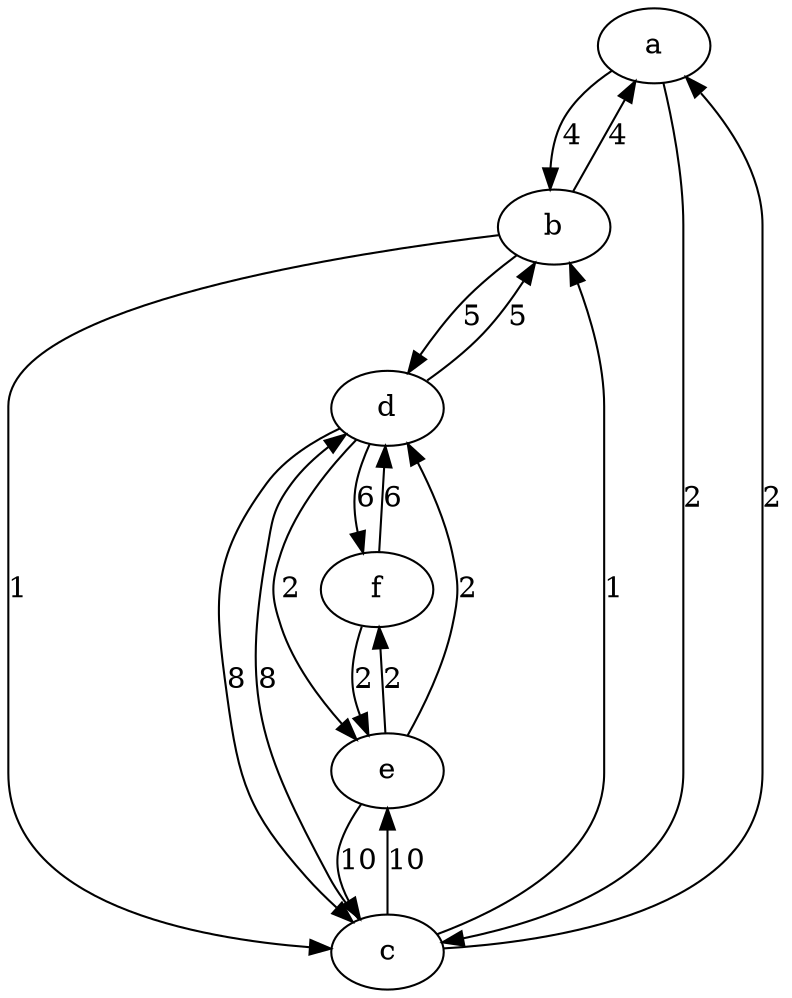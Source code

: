 digraph {
		a
		b
		c
		d
		e
		f
		a -> b[label="4"];
		b -> a[label="4"];

		a -> c[label="2"];
		c -> a[label="2"];

		b -> c[label="1"];
		c -> b[label="1"];

		c -> d[label="8"];
		d -> c[label="8"];

		b -> d[label="5"];
		d -> b[label="5"];

		c -> e[label="10"];
		e -> c[label="10"];

		d -> e[label="2"];
		e -> d[label="2"];

		d -> f[label="6"];
		f -> d[label="6"];

		e -> f[label="2"];
		f -> e[label="2"];
	}